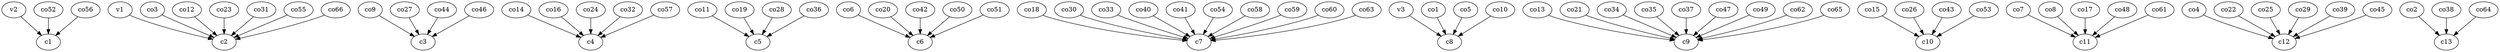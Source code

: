 strict digraph  {
c1;
c2;
c3;
c4;
c5;
c6;
c7;
c8;
c9;
c10;
c11;
c12;
c13;
v1;
v2;
v3;
co1;
co2;
co3;
co4;
co5;
co6;
co7;
co8;
co9;
co10;
co11;
co12;
co13;
co14;
co15;
co16;
co17;
co18;
co19;
co20;
co21;
co22;
co23;
co24;
co25;
co26;
co27;
co28;
co29;
co30;
co31;
co32;
co33;
co34;
co35;
co36;
co37;
co38;
co39;
co40;
co41;
co42;
co43;
co44;
co45;
co46;
co47;
co48;
co49;
co50;
co51;
co52;
co53;
co54;
co55;
co56;
co57;
co58;
co59;
co60;
co61;
co62;
co63;
co64;
co65;
co66;
v1 -> c2  [weight=1];
v2 -> c1  [weight=1];
v3 -> c8  [weight=1];
co1 -> c8  [weight=1];
co2 -> c13  [weight=1];
co3 -> c2  [weight=1];
co4 -> c12  [weight=1];
co5 -> c8  [weight=1];
co6 -> c6  [weight=1];
co7 -> c11  [weight=1];
co8 -> c11  [weight=1];
co9 -> c3  [weight=1];
co10 -> c8  [weight=1];
co11 -> c5  [weight=1];
co12 -> c2  [weight=1];
co13 -> c9  [weight=1];
co14 -> c4  [weight=1];
co15 -> c10  [weight=1];
co16 -> c4  [weight=1];
co17 -> c11  [weight=1];
co18 -> c7  [weight=1];
co19 -> c5  [weight=1];
co20 -> c6  [weight=1];
co21 -> c9  [weight=1];
co22 -> c12  [weight=1];
co23 -> c2  [weight=1];
co24 -> c4  [weight=1];
co25 -> c12  [weight=1];
co26 -> c10  [weight=1];
co27 -> c3  [weight=1];
co28 -> c5  [weight=1];
co29 -> c12  [weight=1];
co30 -> c7  [weight=1];
co31 -> c2  [weight=1];
co32 -> c4  [weight=1];
co33 -> c7  [weight=1];
co34 -> c9  [weight=1];
co35 -> c9  [weight=1];
co36 -> c5  [weight=1];
co37 -> c9  [weight=1];
co38 -> c13  [weight=1];
co39 -> c12  [weight=1];
co40 -> c7  [weight=1];
co41 -> c7  [weight=1];
co42 -> c6  [weight=1];
co43 -> c10  [weight=1];
co44 -> c3  [weight=1];
co45 -> c12  [weight=1];
co46 -> c3  [weight=1];
co47 -> c9  [weight=1];
co48 -> c11  [weight=1];
co49 -> c9  [weight=1];
co50 -> c6  [weight=1];
co51 -> c6  [weight=1];
co52 -> c1  [weight=1];
co53 -> c10  [weight=1];
co54 -> c7  [weight=1];
co55 -> c2  [weight=1];
co56 -> c1  [weight=1];
co57 -> c4  [weight=1];
co58 -> c7  [weight=1];
co59 -> c7  [weight=1];
co60 -> c7  [weight=1];
co61 -> c11  [weight=1];
co62 -> c9  [weight=1];
co63 -> c7  [weight=1];
co64 -> c13  [weight=1];
co65 -> c9  [weight=1];
co66 -> c2  [weight=1];
}
